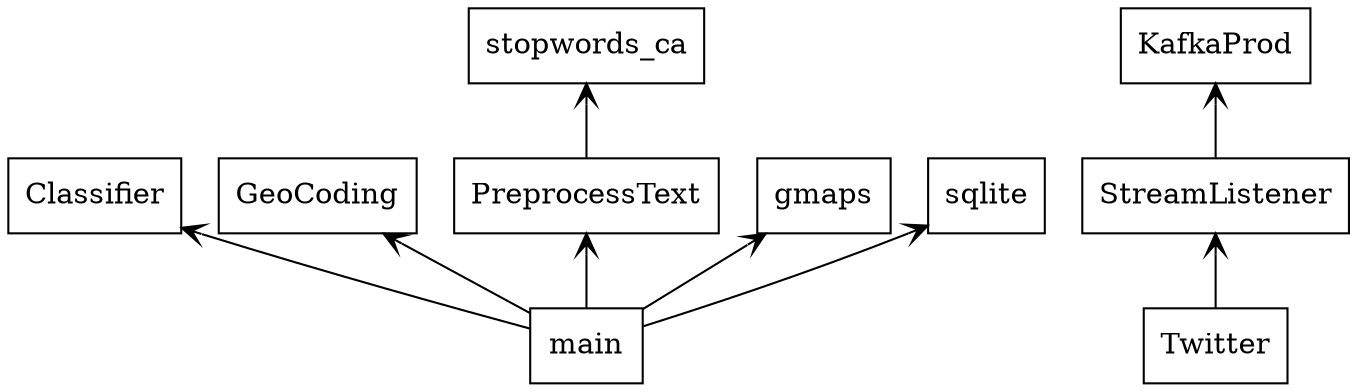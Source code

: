 digraph "packages" {
charset="utf-8"
rankdir=BT
"0" [label="Classifier", shape="box"];
"1" [label="GeoCoding", shape="box"];
"2" [label="KafkaProd", shape="box"];
"3" [label="PreprocessText", shape="box"];
"4" [label="StreamListener", shape="box"];
"5" [label="Twitter", shape="box"];
"6" [label="gmaps", shape="box"];
"7" [label="main", shape="box"];
"8" [label="sqlite", shape="box"];
"9" [label="stopwords_ca", shape="box"];
"3" -> "9" [arrowhead="open", arrowtail="none"];
"4" -> "2" [arrowhead="open", arrowtail="none"];
"5" -> "4" [arrowhead="open", arrowtail="none"];
"7" -> "0" [arrowhead="open", arrowtail="none"];
"7" -> "1" [arrowhead="open", arrowtail="none"];
"7" -> "3" [arrowhead="open", arrowtail="none"];
"7" -> "6" [arrowhead="open", arrowtail="none"];
"7" -> "8" [arrowhead="open", arrowtail="none"];
}
